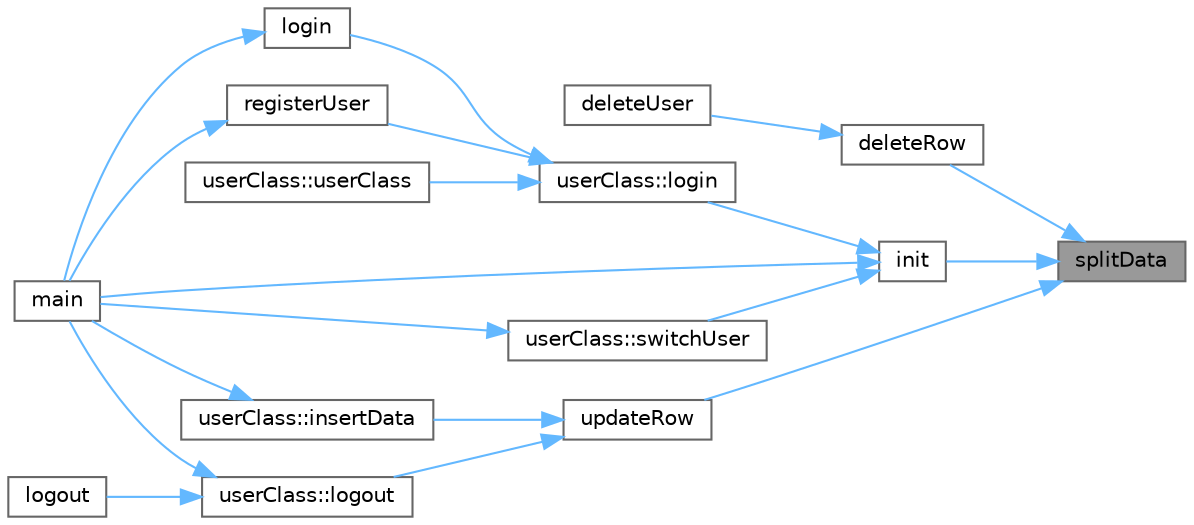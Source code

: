 digraph "splitData"
{
 // LATEX_PDF_SIZE
  bgcolor="transparent";
  edge [fontname=Helvetica,fontsize=10,labelfontname=Helvetica,labelfontsize=10];
  node [fontname=Helvetica,fontsize=10,shape=box,height=0.2,width=0.4];
  rankdir="RL";
  Node1 [id="Node000001",label="splitData",height=0.2,width=0.4,color="gray40", fillcolor="grey60", style="filled", fontcolor="black",tooltip="Split the string into a vector."];
  Node1 -> Node2 [id="edge1_Node000001_Node000002",dir="back",color="steelblue1",style="solid",tooltip=" "];
  Node2 [id="Node000002",label="deleteRow",height=0.2,width=0.4,color="grey40", fillcolor="white", style="filled",URL="$handle_file_8h.html#abc8a8d27d59923435671c296955d3789",tooltip="Get the row from the csvData."];
  Node2 -> Node3 [id="edge2_Node000002_Node000003",dir="back",color="steelblue1",style="solid",tooltip=" "];
  Node3 [id="Node000003",label="deleteUser",height=0.2,width=0.4,color="grey40", fillcolor="white", style="filled",URL="$handle_login_8h.html#a5d4609d2909c970a4d788ec0fc8d6025",tooltip=" "];
  Node1 -> Node4 [id="edge3_Node000001_Node000004",dir="back",color="steelblue1",style="solid",tooltip=" "];
  Node4 [id="Node000004",label="init",height=0.2,width=0.4,color="grey40", fillcolor="white", style="filled",URL="$handle_file_8h.html#a465748fcb73f6bb90dbedfe874880d1e",tooltip="loads the csv file into a hashmap"];
  Node4 -> Node5 [id="edge4_Node000004_Node000005",dir="back",color="steelblue1",style="solid",tooltip=" "];
  Node5 [id="Node000005",label="userClass::login",height=0.2,width=0.4,color="grey40", fillcolor="white", style="filled",URL="$classuser_class.html#af5b6d3a63d1f25888b12ef3f090d1a60",tooltip=" "];
  Node5 -> Node6 [id="edge5_Node000005_Node000006",dir="back",color="steelblue1",style="solid",tooltip=" "];
  Node6 [id="Node000006",label="login",height=0.2,width=0.4,color="grey40", fillcolor="white", style="filled",URL="$handle_login_8h.html#a878b04d70dac6053169eac3c7374c33d",tooltip=" "];
  Node6 -> Node7 [id="edge6_Node000006_Node000007",dir="back",color="steelblue1",style="solid",tooltip=" "];
  Node7 [id="Node000007",label="main",height=0.2,width=0.4,color="grey40", fillcolor="white", style="filled",URL="$main_8cpp.html#abf9e6b7e6f15df4b525a2e7705ba3089",tooltip=" "];
  Node5 -> Node8 [id="edge7_Node000005_Node000008",dir="back",color="steelblue1",style="solid",tooltip=" "];
  Node8 [id="Node000008",label="registerUser",height=0.2,width=0.4,color="grey40", fillcolor="white", style="filled",URL="$handle_login_8h.html#a236eccfa527cfa844403d6f0373ca92c",tooltip=" "];
  Node8 -> Node7 [id="edge8_Node000008_Node000007",dir="back",color="steelblue1",style="solid",tooltip=" "];
  Node5 -> Node9 [id="edge9_Node000005_Node000009",dir="back",color="steelblue1",style="solid",tooltip=" "];
  Node9 [id="Node000009",label="userClass::userClass",height=0.2,width=0.4,color="grey40", fillcolor="white", style="filled",URL="$classuser_class.html#ae9a9f0fba02a755747facfc3d850a8b2",tooltip=" "];
  Node4 -> Node7 [id="edge10_Node000004_Node000007",dir="back",color="steelblue1",style="solid",tooltip=" "];
  Node4 -> Node10 [id="edge11_Node000004_Node000010",dir="back",color="steelblue1",style="solid",tooltip=" "];
  Node10 [id="Node000010",label="userClass::switchUser",height=0.2,width=0.4,color="grey40", fillcolor="white", style="filled",URL="$classuser_class.html#a0788fec4d4dba518980ad9b236f27d01",tooltip=" "];
  Node10 -> Node7 [id="edge12_Node000010_Node000007",dir="back",color="steelblue1",style="solid",tooltip=" "];
  Node1 -> Node11 [id="edge13_Node000001_Node000011",dir="back",color="steelblue1",style="solid",tooltip=" "];
  Node11 [id="Node000011",label="updateRow",height=0.2,width=0.4,color="grey40", fillcolor="white", style="filled",URL="$handle_file_8h.html#afcf150167e14c5ebca50a99e0a799ced",tooltip="update the row in the file"];
  Node11 -> Node12 [id="edge14_Node000011_Node000012",dir="back",color="steelblue1",style="solid",tooltip=" "];
  Node12 [id="Node000012",label="userClass::insertData",height=0.2,width=0.4,color="grey40", fillcolor="white", style="filled",URL="$classuser_class.html#a794f8cb3d28d7c05efe84250e0330346",tooltip=" "];
  Node12 -> Node7 [id="edge15_Node000012_Node000007",dir="back",color="steelblue1",style="solid",tooltip=" "];
  Node11 -> Node13 [id="edge16_Node000011_Node000013",dir="back",color="steelblue1",style="solid",tooltip=" "];
  Node13 [id="Node000013",label="userClass::logout",height=0.2,width=0.4,color="grey40", fillcolor="white", style="filled",URL="$classuser_class.html#a6033dcb7a6e64a7340959e1098cc61ef",tooltip=" "];
  Node13 -> Node14 [id="edge17_Node000013_Node000014",dir="back",color="steelblue1",style="solid",tooltip=" "];
  Node14 [id="Node000014",label="logout",height=0.2,width=0.4,color="grey40", fillcolor="white", style="filled",URL="$handle_login_8h.html#abdaf66e0d0efcf2cf8a4de589917cdc6",tooltip=" "];
  Node13 -> Node7 [id="edge18_Node000013_Node000007",dir="back",color="steelblue1",style="solid",tooltip=" "];
}
